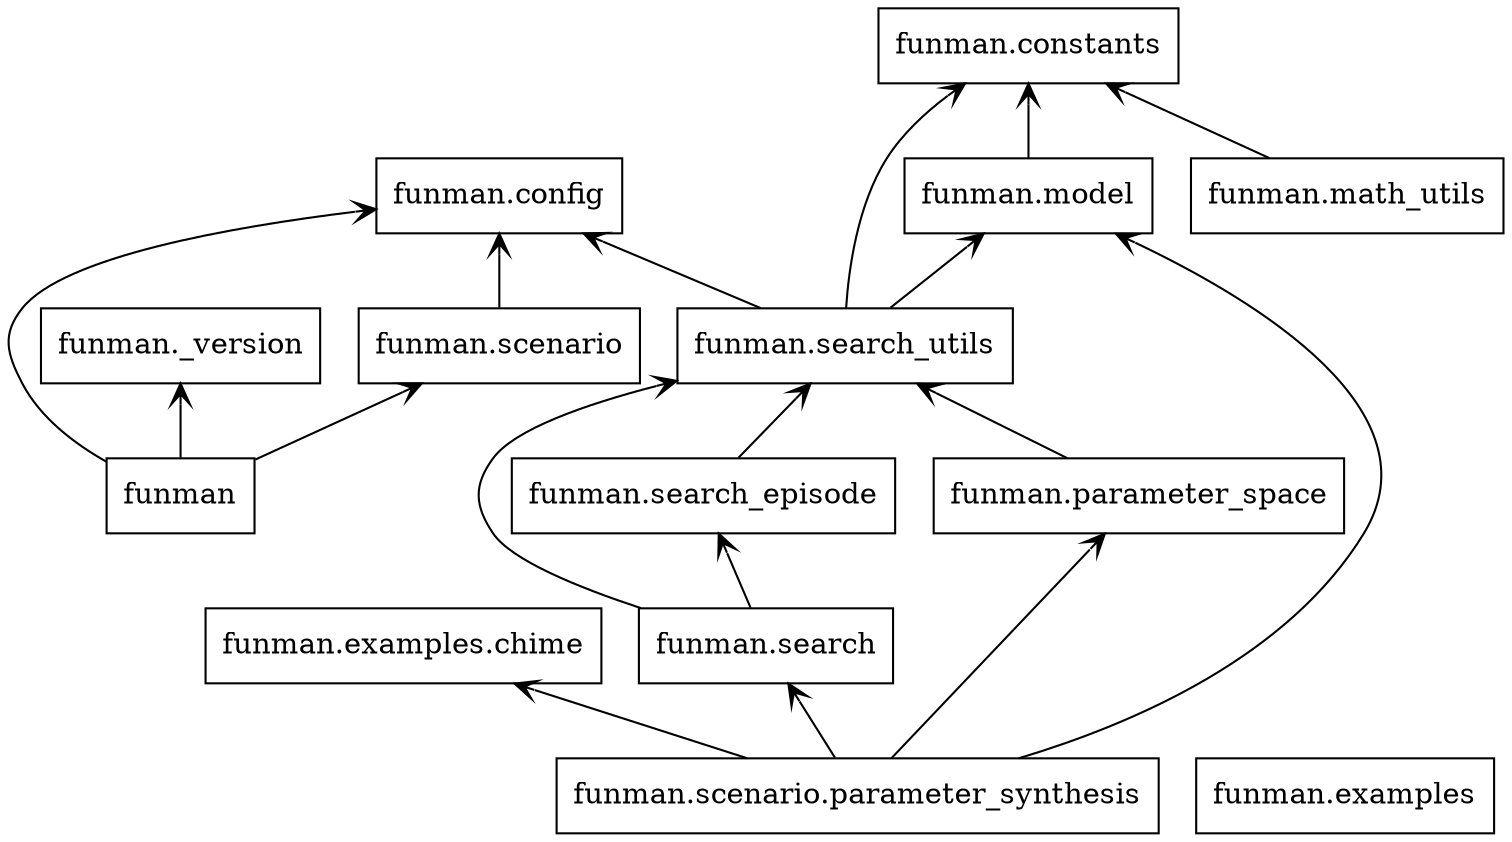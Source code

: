 digraph "packages" {
rankdir=BT
charset="utf-8"
"funman" [color="black", label="funman", shape="box", style="solid"];
"funman._version" [color="black", label="funman._version", shape="box", style="solid"];
"funman.config" [color="black", label="funman.config", shape="box", style="solid"];
"funman.constants" [color="black", label="funman.constants", shape="box", style="solid"];
"funman.examples" [color="black", label="funman.examples", shape="box", style="solid"];
"funman.examples.chime" [color="black", label="funman.examples.chime", shape="box", style="solid"];
"funman.math_utils" [color="black", label="funman.math_utils", shape="box", style="solid"];
"funman.model" [color="black", label="funman.model", shape="box", style="solid"];
"funman.parameter_space" [color="black", label="funman.parameter_space", shape="box", style="solid"];
"funman.scenario" [color="black", label="funman.scenario", shape="box", style="solid"];
"funman.scenario.parameter_synthesis" [color="black", label="funman.scenario.parameter_synthesis", shape="box", style="solid"];
"funman.search" [color="black", label="funman.search", shape="box", style="solid"];
"funman.search_episode" [color="black", label="funman.search_episode", shape="box", style="solid"];
"funman.search_utils" [color="black", label="funman.search_utils", shape="box", style="solid"];
"funman" -> "funman._version" [arrowhead="open", arrowtail="none"];
"funman" -> "funman.config" [arrowhead="open", arrowtail="none"];
"funman" -> "funman.scenario" [arrowhead="open", arrowtail="none"];
"funman.math_utils" -> "funman.constants" [arrowhead="open", arrowtail="none"];
"funman.model" -> "funman.constants" [arrowhead="open", arrowtail="none"];
"funman.parameter_space" -> "funman.search_utils" [arrowhead="open", arrowtail="none"];
"funman.scenario" -> "funman.config" [arrowhead="open", arrowtail="none"];
"funman.scenario.parameter_synthesis" -> "funman.examples.chime" [arrowhead="open", arrowtail="none"];
"funman.scenario.parameter_synthesis" -> "funman.model" [arrowhead="open", arrowtail="none"];
"funman.scenario.parameter_synthesis" -> "funman.parameter_space" [arrowhead="open", arrowtail="none"];
"funman.scenario.parameter_synthesis" -> "funman.search" [arrowhead="open", arrowtail="none"];
"funman.search" -> "funman.search_episode" [arrowhead="open", arrowtail="none"];
"funman.search" -> "funman.search_utils" [arrowhead="open", arrowtail="none"];
"funman.search_episode" -> "funman.search_utils" [arrowhead="open", arrowtail="none"];
"funman.search_utils" -> "funman.config" [arrowhead="open", arrowtail="none"];
"funman.search_utils" -> "funman.constants" [arrowhead="open", arrowtail="none"];
"funman.search_utils" -> "funman.model" [arrowhead="open", arrowtail="none"];
}
